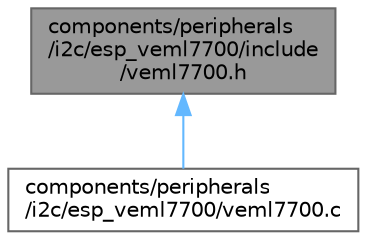 digraph "components/peripherals/i2c/esp_veml7700/include/veml7700.h"
{
 // LATEX_PDF_SIZE
  bgcolor="transparent";
  edge [fontname=Helvetica,fontsize=10,labelfontname=Helvetica,labelfontsize=10];
  node [fontname=Helvetica,fontsize=10,shape=box,height=0.2,width=0.4];
  Node1 [id="Node000001",label="components/peripherals\l/i2c/esp_veml7700/include\l/veml7700.h",height=0.2,width=0.4,color="gray40", fillcolor="grey60", style="filled", fontcolor="black",tooltip=" "];
  Node1 -> Node2 [id="edge1_Node000001_Node000002",dir="back",color="steelblue1",style="solid",tooltip=" "];
  Node2 [id="Node000002",label="components/peripherals\l/i2c/esp_veml7700/veml7700.c",height=0.2,width=0.4,color="grey40", fillcolor="white", style="filled",URL="$veml7700_8c.html",tooltip=" "];
}
